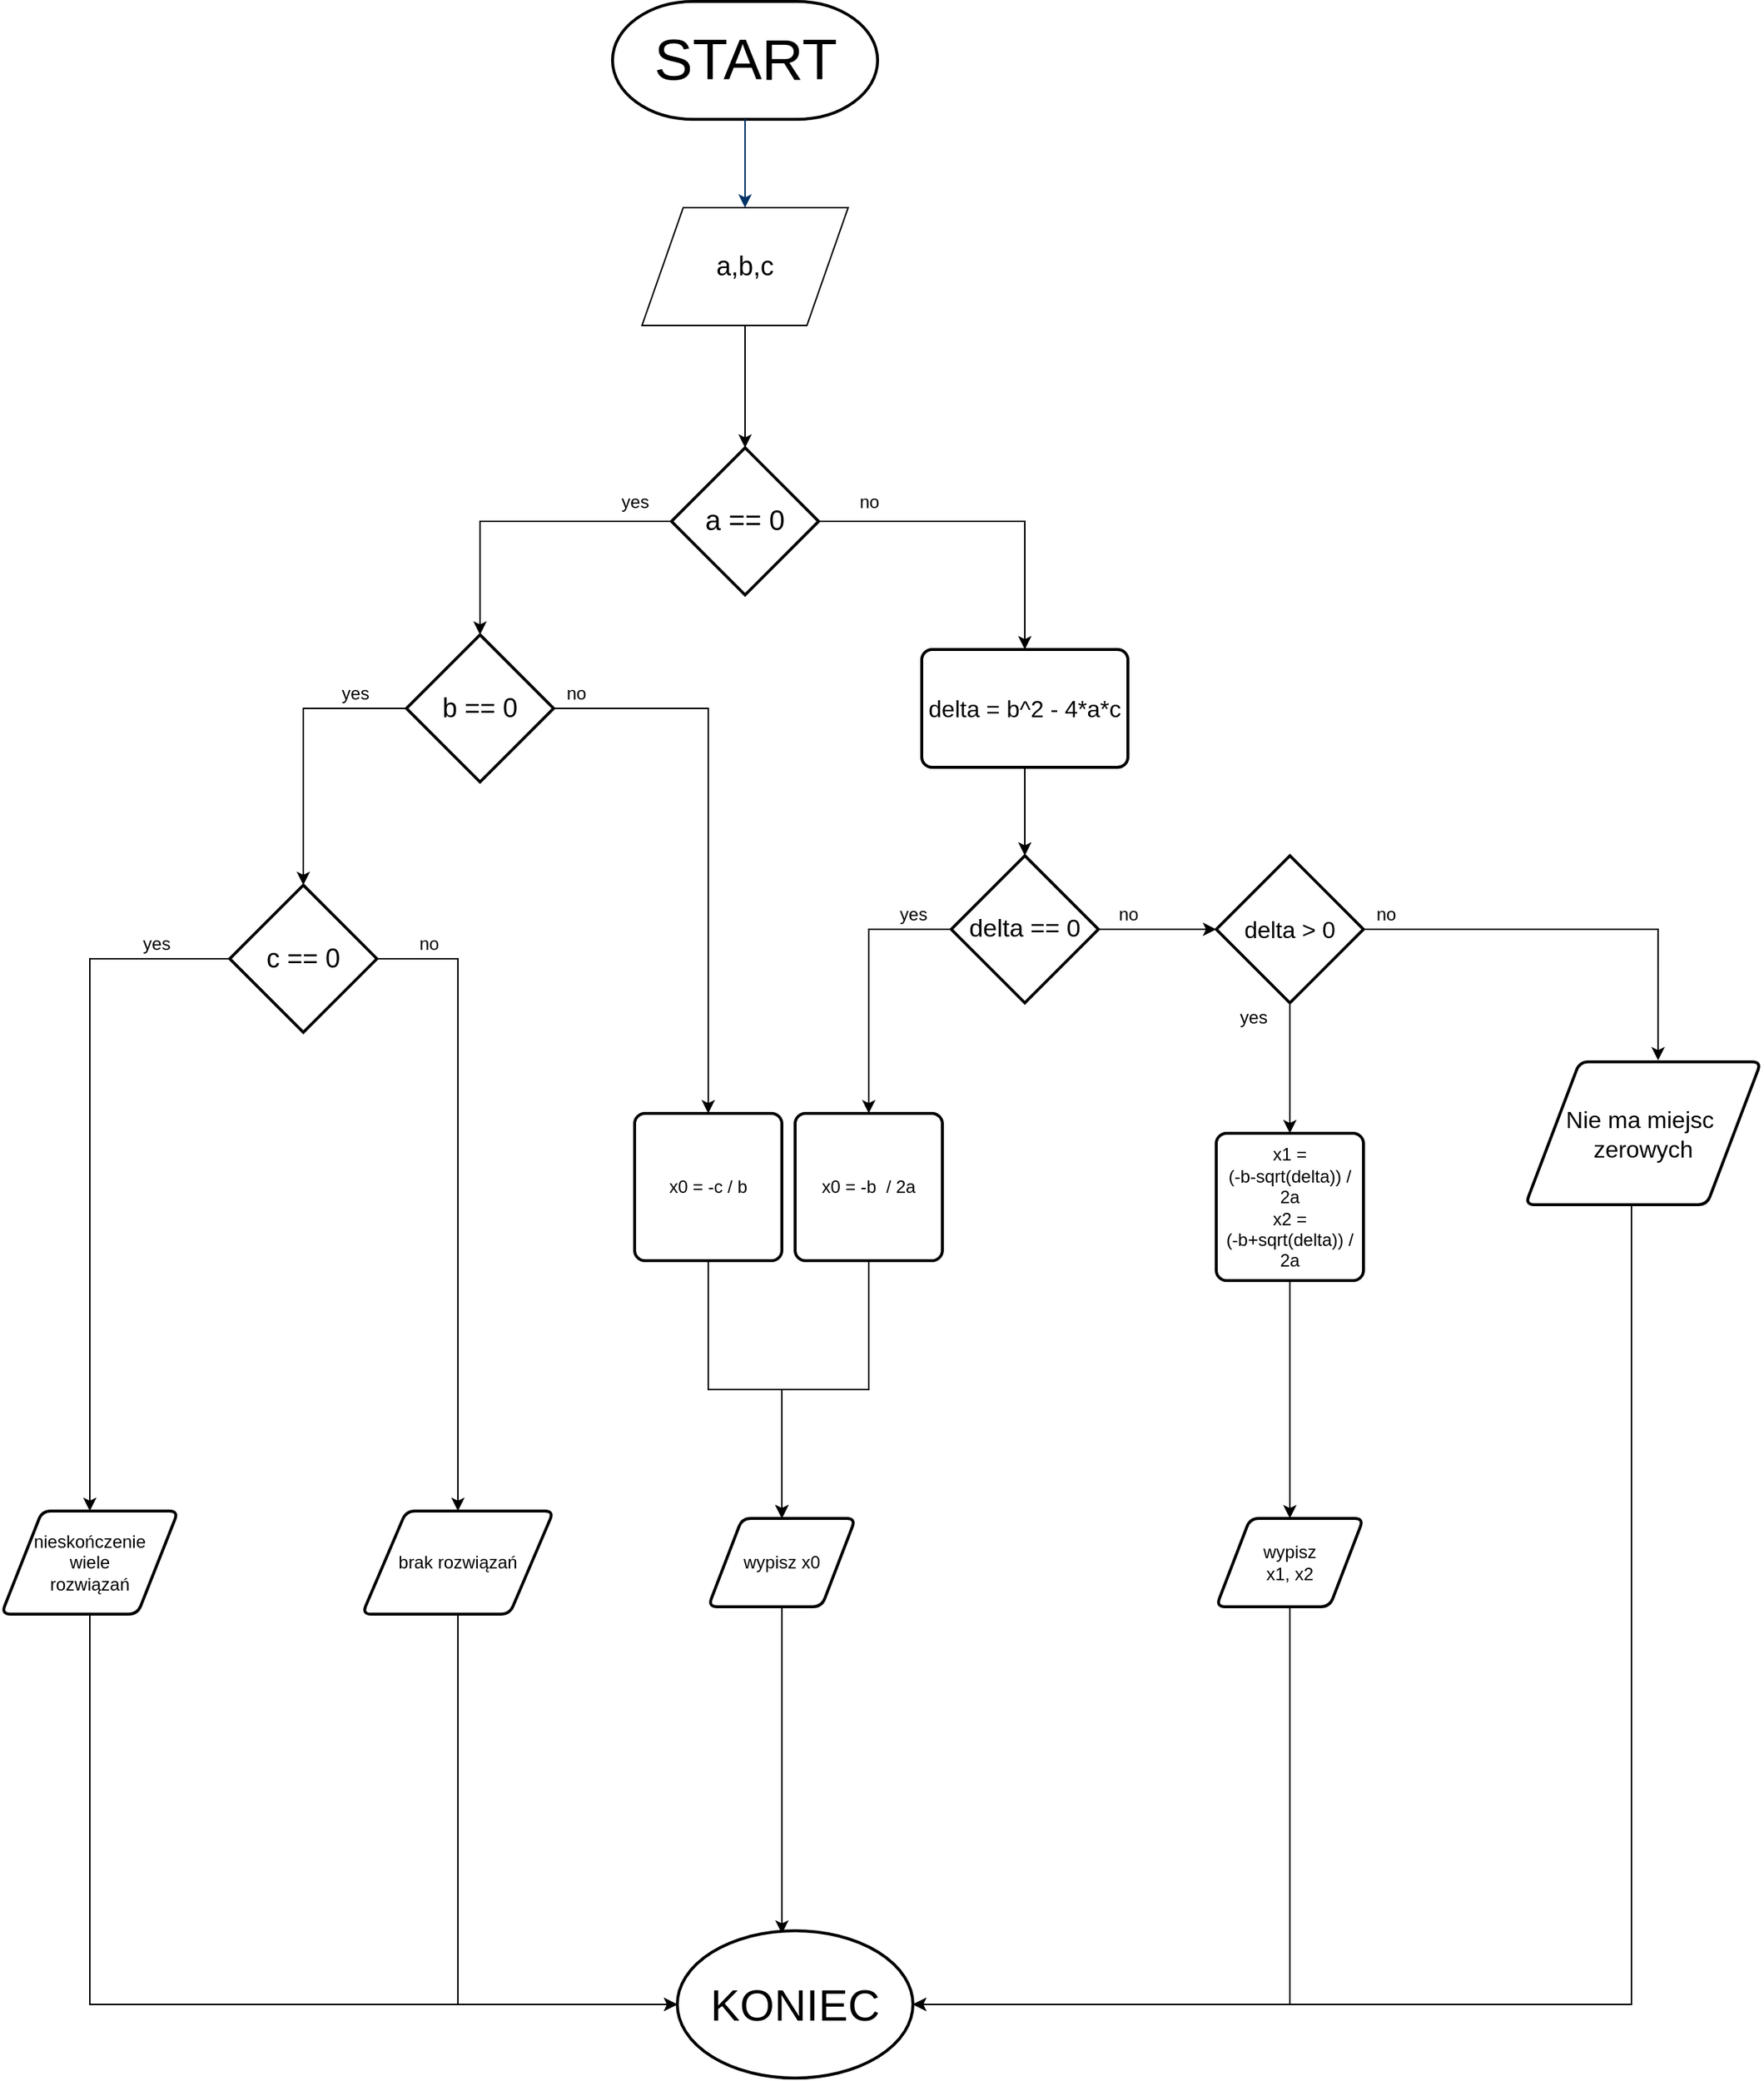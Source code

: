 <mxfile version="12.3.8" type="github" pages="1"><diagram id="6a731a19-8d31-9384-78a2-239565b7b9f0" name="Page-1"><mxGraphModel dx="2842" dy="934" grid="1" gridSize="10" guides="1" tooltips="1" connect="1" arrows="1" fold="1" page="1" pageScale="1" pageWidth="1169" pageHeight="827" background="#ffffff" math="0" shadow="0"><root><mxCell id="0"/><mxCell id="1" parent="0"/><mxCell id="2" value="&lt;font style=&quot;font-size: 39px&quot;&gt;START&lt;br&gt;&lt;/font&gt;" style="shape=mxgraph.flowchart.terminator;strokeWidth=2;gradientColor=none;gradientDirection=north;fontStyle=0;html=1;" parent="1" vertex="1"><mxGeometry x="410" y="10" width="180" height="80" as="geometry"/></mxCell><mxCell id="7" style="fontStyle=1;strokeColor=#003366;strokeWidth=1;html=1;" parent="1" source="2" edge="1"><mxGeometry relative="1" as="geometry"><mxPoint x="500" y="150" as="targetPoint"/></mxGeometry></mxCell><mxCell id="bjCj01AVz4QSuXh669iq-81" style="edgeStyle=orthogonalEdgeStyle;rounded=0;orthogonalLoop=1;jettySize=auto;html=1;entryX=0.5;entryY=0;entryDx=0;entryDy=0;entryPerimeter=0;" edge="1" parent="1" source="bjCj01AVz4QSuXh669iq-79" target="bjCj01AVz4QSuXh669iq-80"><mxGeometry relative="1" as="geometry"/></mxCell><mxCell id="bjCj01AVz4QSuXh669iq-79" value="&lt;font style=&quot;font-size: 18px&quot;&gt;a,b,c&lt;/font&gt;" style="shape=parallelogram;perimeter=parallelogramPerimeter;whiteSpace=wrap;html=1;" vertex="1" parent="1"><mxGeometry x="430" y="150" width="140" height="80" as="geometry"/></mxCell><mxCell id="bjCj01AVz4QSuXh669iq-82" style="edgeStyle=orthogonalEdgeStyle;rounded=0;orthogonalLoop=1;jettySize=auto;html=1;entryX=0.5;entryY=0;entryDx=0;entryDy=0;entryPerimeter=0;" edge="1" parent="1" source="bjCj01AVz4QSuXh669iq-80" target="bjCj01AVz4QSuXh669iq-86"><mxGeometry relative="1" as="geometry"><mxPoint x="310" y="363" as="targetPoint"/></mxGeometry></mxCell><mxCell id="bjCj01AVz4QSuXh669iq-83" style="edgeStyle=orthogonalEdgeStyle;rounded=0;orthogonalLoop=1;jettySize=auto;html=1;entryX=0.5;entryY=0;entryDx=0;entryDy=0;" edge="1" parent="1" source="bjCj01AVz4QSuXh669iq-80" target="bjCj01AVz4QSuXh669iq-87"><mxGeometry relative="1" as="geometry"><mxPoint x="670" y="363" as="targetPoint"/></mxGeometry></mxCell><mxCell id="bjCj01AVz4QSuXh669iq-80" value="&lt;font style=&quot;font-size: 19px&quot;&gt;a == 0&lt;/font&gt;" style="strokeWidth=2;html=1;shape=mxgraph.flowchart.decision;whiteSpace=wrap;" vertex="1" parent="1"><mxGeometry x="450" y="313" width="100" height="100" as="geometry"/></mxCell><mxCell id="bjCj01AVz4QSuXh669iq-84" value="no" style="text;html=1;align=center;verticalAlign=middle;resizable=0;points=[];;autosize=1;" vertex="1" parent="1"><mxGeometry x="569" y="340" width="30" height="20" as="geometry"/></mxCell><mxCell id="bjCj01AVz4QSuXh669iq-85" value="yes" style="text;html=1;align=center;verticalAlign=middle;resizable=0;points=[];;autosize=1;" vertex="1" parent="1"><mxGeometry x="410" y="340" width="30" height="20" as="geometry"/></mxCell><mxCell id="bjCj01AVz4QSuXh669iq-89" style="edgeStyle=orthogonalEdgeStyle;rounded=0;orthogonalLoop=1;jettySize=auto;html=1;entryX=0.5;entryY=0;entryDx=0;entryDy=0;entryPerimeter=0;" edge="1" parent="1" source="bjCj01AVz4QSuXh669iq-86" target="bjCj01AVz4QSuXh669iq-88"><mxGeometry relative="1" as="geometry"/></mxCell><mxCell id="bjCj01AVz4QSuXh669iq-106" style="edgeStyle=orthogonalEdgeStyle;rounded=0;orthogonalLoop=1;jettySize=auto;html=1;entryX=0.5;entryY=0;entryDx=0;entryDy=0;exitX=1;exitY=0.5;exitDx=0;exitDy=0;exitPerimeter=0;" edge="1" parent="1" source="bjCj01AVz4QSuXh669iq-86" target="bjCj01AVz4QSuXh669iq-105"><mxGeometry relative="1" as="geometry"/></mxCell><mxCell id="bjCj01AVz4QSuXh669iq-86" value="&lt;font style=&quot;font-size: 18px&quot;&gt;b == 0&lt;/font&gt;" style="strokeWidth=2;html=1;shape=mxgraph.flowchart.decision;whiteSpace=wrap;" vertex="1" parent="1"><mxGeometry x="270" y="440" width="100" height="100" as="geometry"/></mxCell><mxCell id="bjCj01AVz4QSuXh669iq-94" style="edgeStyle=orthogonalEdgeStyle;rounded=0;orthogonalLoop=1;jettySize=auto;html=1;entryX=0.5;entryY=0;entryDx=0;entryDy=0;entryPerimeter=0;" edge="1" parent="1" source="bjCj01AVz4QSuXh669iq-87" target="bjCj01AVz4QSuXh669iq-93"><mxGeometry relative="1" as="geometry"/></mxCell><mxCell id="bjCj01AVz4QSuXh669iq-87" value="&lt;font style=&quot;font-size: 16px&quot;&gt;delta = b^2 - 4*a*c&lt;/font&gt;" style="rounded=1;whiteSpace=wrap;html=1;absoluteArcSize=1;arcSize=14;strokeWidth=2;" vertex="1" parent="1"><mxGeometry x="620" y="450" width="140" height="80" as="geometry"/></mxCell><mxCell id="bjCj01AVz4QSuXh669iq-109" style="edgeStyle=orthogonalEdgeStyle;rounded=0;orthogonalLoop=1;jettySize=auto;html=1;entryX=0.5;entryY=0;entryDx=0;entryDy=0;exitX=1;exitY=0.5;exitDx=0;exitDy=0;exitPerimeter=0;" edge="1" parent="1" source="bjCj01AVz4QSuXh669iq-88" target="bjCj01AVz4QSuXh669iq-108"><mxGeometry relative="1" as="geometry"/></mxCell><mxCell id="bjCj01AVz4QSuXh669iq-133" style="edgeStyle=orthogonalEdgeStyle;rounded=0;orthogonalLoop=1;jettySize=auto;html=1;entryX=0.5;entryY=0;entryDx=0;entryDy=0;" edge="1" parent="1" source="bjCj01AVz4QSuXh669iq-88" target="bjCj01AVz4QSuXh669iq-90"><mxGeometry relative="1" as="geometry"/></mxCell><mxCell id="bjCj01AVz4QSuXh669iq-88" value="&lt;font style=&quot;font-size: 18px&quot;&gt;c == 0&lt;/font&gt;" style="strokeWidth=2;html=1;shape=mxgraph.flowchart.decision;whiteSpace=wrap;" vertex="1" parent="1"><mxGeometry x="150" y="610" width="100" height="100" as="geometry"/></mxCell><mxCell id="bjCj01AVz4QSuXh669iq-123" style="edgeStyle=orthogonalEdgeStyle;rounded=0;orthogonalLoop=1;jettySize=auto;html=1;entryX=0;entryY=0.5;entryDx=0;entryDy=0;entryPerimeter=0;exitX=0.5;exitY=1;exitDx=0;exitDy=0;" edge="1" parent="1" source="bjCj01AVz4QSuXh669iq-90" target="bjCj01AVz4QSuXh669iq-122"><mxGeometry relative="1" as="geometry"/></mxCell><mxCell id="bjCj01AVz4QSuXh669iq-90" value="nieskończenie&lt;br&gt;wiele&lt;br&gt;rozwiązań" style="shape=parallelogram;html=1;strokeWidth=2;perimeter=parallelogramPerimeter;whiteSpace=wrap;rounded=1;arcSize=12;size=0.23;" vertex="1" parent="1"><mxGeometry x="-5" y="1035" width="120" height="70" as="geometry"/></mxCell><mxCell id="bjCj01AVz4QSuXh669iq-96" style="edgeStyle=orthogonalEdgeStyle;rounded=0;orthogonalLoop=1;jettySize=auto;html=1;entryX=0.5;entryY=0;entryDx=0;entryDy=0;" edge="1" parent="1" source="bjCj01AVz4QSuXh669iq-93" target="bjCj01AVz4QSuXh669iq-95"><mxGeometry relative="1" as="geometry"/></mxCell><mxCell id="bjCj01AVz4QSuXh669iq-114" style="edgeStyle=orthogonalEdgeStyle;rounded=0;orthogonalLoop=1;jettySize=auto;html=1;entryX=0;entryY=0.5;entryDx=0;entryDy=0;entryPerimeter=0;" edge="1" parent="1" source="bjCj01AVz4QSuXh669iq-93" target="bjCj01AVz4QSuXh669iq-97"><mxGeometry relative="1" as="geometry"/></mxCell><mxCell id="bjCj01AVz4QSuXh669iq-93" value="&lt;font style=&quot;font-size: 17px&quot;&gt;delta == 0&lt;/font&gt;" style="strokeWidth=2;html=1;shape=mxgraph.flowchart.decision;whiteSpace=wrap;" vertex="1" parent="1"><mxGeometry x="640" y="590" width="100" height="100" as="geometry"/></mxCell><mxCell id="bjCj01AVz4QSuXh669iq-121" style="edgeStyle=orthogonalEdgeStyle;rounded=0;orthogonalLoop=1;jettySize=auto;html=1;entryX=0.5;entryY=0;entryDx=0;entryDy=0;" edge="1" parent="1" source="bjCj01AVz4QSuXh669iq-95" target="bjCj01AVz4QSuXh669iq-111"><mxGeometry relative="1" as="geometry"/></mxCell><mxCell id="bjCj01AVz4QSuXh669iq-95" value="x0 = -b&amp;nbsp; / 2a" style="rounded=1;whiteSpace=wrap;html=1;absoluteArcSize=1;arcSize=14;strokeWidth=2;" vertex="1" parent="1"><mxGeometry x="534" y="765" width="100" height="100" as="geometry"/></mxCell><mxCell id="bjCj01AVz4QSuXh669iq-100" style="edgeStyle=orthogonalEdgeStyle;rounded=0;orthogonalLoop=1;jettySize=auto;html=1;entryX=0.5;entryY=0;entryDx=0;entryDy=0;exitX=0.5;exitY=1;exitDx=0;exitDy=0;exitPerimeter=0;" edge="1" parent="1" source="bjCj01AVz4QSuXh669iq-97" target="bjCj01AVz4QSuXh669iq-99"><mxGeometry relative="1" as="geometry"><mxPoint x="760" y="700" as="targetPoint"/></mxGeometry></mxCell><mxCell id="bjCj01AVz4QSuXh669iq-102" style="edgeStyle=orthogonalEdgeStyle;rounded=0;orthogonalLoop=1;jettySize=auto;html=1;entryX=0.563;entryY=-0.01;entryDx=0;entryDy=0;entryPerimeter=0;exitX=1;exitY=0.5;exitDx=0;exitDy=0;exitPerimeter=0;" edge="1" parent="1" source="bjCj01AVz4QSuXh669iq-97" target="bjCj01AVz4QSuXh669iq-101"><mxGeometry relative="1" as="geometry"><mxPoint x="990" y="720" as="targetPoint"/></mxGeometry></mxCell><mxCell id="bjCj01AVz4QSuXh669iq-97" value="&lt;font style=&quot;font-size: 16px&quot;&gt;delta &amp;gt; 0&lt;/font&gt;" style="strokeWidth=2;html=1;shape=mxgraph.flowchart.decision;whiteSpace=wrap;" vertex="1" parent="1"><mxGeometry x="820" y="590" width="100" height="100" as="geometry"/></mxCell><mxCell id="bjCj01AVz4QSuXh669iq-117" style="edgeStyle=orthogonalEdgeStyle;rounded=0;orthogonalLoop=1;jettySize=auto;html=1;entryX=0.5;entryY=0;entryDx=0;entryDy=0;" edge="1" parent="1" source="bjCj01AVz4QSuXh669iq-99" target="bjCj01AVz4QSuXh669iq-116"><mxGeometry relative="1" as="geometry"/></mxCell><mxCell id="bjCj01AVz4QSuXh669iq-99" value="x1 = &lt;br&gt;(-b-sqrt(delta)) / 2a&lt;br&gt;x2 = &lt;br&gt;(-b+sqrt(delta)) / 2a" style="rounded=1;whiteSpace=wrap;html=1;absoluteArcSize=1;arcSize=14;strokeWidth=2;" vertex="1" parent="1"><mxGeometry x="820" y="778.5" width="100" height="100" as="geometry"/></mxCell><mxCell id="bjCj01AVz4QSuXh669iq-129" style="edgeStyle=orthogonalEdgeStyle;rounded=0;orthogonalLoop=1;jettySize=auto;html=1;exitX=0.45;exitY=0.99;exitDx=0;exitDy=0;exitPerimeter=0;entryX=1;entryY=0.5;entryDx=0;entryDy=0;entryPerimeter=0;" edge="1" parent="1" source="bjCj01AVz4QSuXh669iq-101" target="bjCj01AVz4QSuXh669iq-122"><mxGeometry relative="1" as="geometry"><mxPoint x="670" y="1378" as="targetPoint"/><Array as="points"><mxPoint x="1102" y="1370"/></Array></mxGeometry></mxCell><mxCell id="bjCj01AVz4QSuXh669iq-101" value="&lt;font style=&quot;font-size: 16px&quot;&gt;Nie ma miejsc&amp;nbsp;&lt;br&gt;zerowych&lt;/font&gt;" style="shape=parallelogram;html=1;strokeWidth=2;perimeter=parallelogramPerimeter;whiteSpace=wrap;rounded=1;arcSize=12;size=0.23;" vertex="1" parent="1"><mxGeometry x="1030" y="730" width="160" height="97" as="geometry"/></mxCell><mxCell id="bjCj01AVz4QSuXh669iq-103" value="yes" style="text;html=1;align=center;verticalAlign=middle;resizable=0;points=[];;autosize=1;" vertex="1" parent="1"><mxGeometry x="220" y="470" width="30" height="20" as="geometry"/></mxCell><mxCell id="bjCj01AVz4QSuXh669iq-104" value="yes" style="text;html=1;align=center;verticalAlign=middle;resizable=0;points=[];;autosize=1;" vertex="1" parent="1"><mxGeometry x="85" y="640" width="30" height="20" as="geometry"/></mxCell><mxCell id="bjCj01AVz4QSuXh669iq-120" style="edgeStyle=orthogonalEdgeStyle;rounded=0;orthogonalLoop=1;jettySize=auto;html=1;" edge="1" parent="1" source="bjCj01AVz4QSuXh669iq-105" target="bjCj01AVz4QSuXh669iq-111"><mxGeometry relative="1" as="geometry"/></mxCell><mxCell id="bjCj01AVz4QSuXh669iq-105" value="x0 = -c / b" style="rounded=1;whiteSpace=wrap;html=1;absoluteArcSize=1;arcSize=14;strokeWidth=2;" vertex="1" parent="1"><mxGeometry x="425" y="765" width="100" height="100" as="geometry"/></mxCell><mxCell id="bjCj01AVz4QSuXh669iq-107" value="no" style="text;html=1;align=center;verticalAlign=middle;resizable=0;points=[];;autosize=1;" vertex="1" parent="1"><mxGeometry x="370" y="470" width="30" height="20" as="geometry"/></mxCell><mxCell id="bjCj01AVz4QSuXh669iq-131" style="edgeStyle=orthogonalEdgeStyle;rounded=0;orthogonalLoop=1;jettySize=auto;html=1;entryX=0;entryY=0.5;entryDx=0;entryDy=0;entryPerimeter=0;exitX=0.5;exitY=1;exitDx=0;exitDy=0;" edge="1" parent="1" source="bjCj01AVz4QSuXh669iq-108" target="bjCj01AVz4QSuXh669iq-122"><mxGeometry relative="1" as="geometry"/></mxCell><mxCell id="bjCj01AVz4QSuXh669iq-108" value="brak rozwiązań" style="shape=parallelogram;html=1;strokeWidth=2;perimeter=parallelogramPerimeter;whiteSpace=wrap;rounded=1;arcSize=12;size=0.23;" vertex="1" parent="1"><mxGeometry x="240" y="1035" width="130" height="70" as="geometry"/></mxCell><mxCell id="bjCj01AVz4QSuXh669iq-110" value="no" style="text;html=1;align=center;verticalAlign=middle;resizable=0;points=[];;autosize=1;" vertex="1" parent="1"><mxGeometry x="270" y="640" width="30" height="20" as="geometry"/></mxCell><mxCell id="bjCj01AVz4QSuXh669iq-125" style="edgeStyle=orthogonalEdgeStyle;rounded=0;orthogonalLoop=1;jettySize=auto;html=1;entryX=0.444;entryY=0.02;entryDx=0;entryDy=0;entryPerimeter=0;" edge="1" parent="1" source="bjCj01AVz4QSuXh669iq-111" target="bjCj01AVz4QSuXh669iq-122"><mxGeometry relative="1" as="geometry"/></mxCell><mxCell id="bjCj01AVz4QSuXh669iq-111" value="wypisz x0" style="shape=parallelogram;html=1;strokeWidth=2;perimeter=parallelogramPerimeter;whiteSpace=wrap;rounded=1;arcSize=12;size=0.23;" vertex="1" parent="1"><mxGeometry x="475" y="1040" width="100" height="60" as="geometry"/></mxCell><mxCell id="bjCj01AVz4QSuXh669iq-113" value="yes" style="text;html=1;align=center;verticalAlign=middle;resizable=0;points=[];;autosize=1;" vertex="1" parent="1"><mxGeometry x="599" y="620" width="30" height="20" as="geometry"/></mxCell><mxCell id="bjCj01AVz4QSuXh669iq-115" value="no" style="text;html=1;align=center;verticalAlign=middle;resizable=0;points=[];;autosize=1;" vertex="1" parent="1"><mxGeometry x="745" y="620" width="30" height="20" as="geometry"/></mxCell><mxCell id="bjCj01AVz4QSuXh669iq-132" style="edgeStyle=orthogonalEdgeStyle;rounded=0;orthogonalLoop=1;jettySize=auto;html=1;entryX=1;entryY=0.5;entryDx=0;entryDy=0;entryPerimeter=0;exitX=0.5;exitY=1;exitDx=0;exitDy=0;" edge="1" parent="1" source="bjCj01AVz4QSuXh669iq-116" target="bjCj01AVz4QSuXh669iq-122"><mxGeometry relative="1" as="geometry"/></mxCell><mxCell id="bjCj01AVz4QSuXh669iq-116" value="wypisz&lt;br&gt;x1, x2" style="shape=parallelogram;html=1;strokeWidth=2;perimeter=parallelogramPerimeter;whiteSpace=wrap;rounded=1;arcSize=12;size=0.23;" vertex="1" parent="1"><mxGeometry x="820" y="1040" width="100" height="60" as="geometry"/></mxCell><mxCell id="bjCj01AVz4QSuXh669iq-118" value="yes" style="text;html=1;align=center;verticalAlign=middle;resizable=0;points=[];;autosize=1;" vertex="1" parent="1"><mxGeometry x="830" y="690" width="30" height="20" as="geometry"/></mxCell><mxCell id="bjCj01AVz4QSuXh669iq-119" value="no" style="text;html=1;align=center;verticalAlign=middle;resizable=0;points=[];;autosize=1;" vertex="1" parent="1"><mxGeometry x="920" y="620" width="30" height="20" as="geometry"/></mxCell><mxCell id="bjCj01AVz4QSuXh669iq-122" value="&lt;font style=&quot;font-size: 30px&quot;&gt;KONIEC&lt;/font&gt;" style="strokeWidth=2;html=1;shape=mxgraph.flowchart.start_2;whiteSpace=wrap;" vertex="1" parent="1"><mxGeometry x="454" y="1320" width="160" height="100" as="geometry"/></mxCell></root></mxGraphModel></diagram></mxfile>